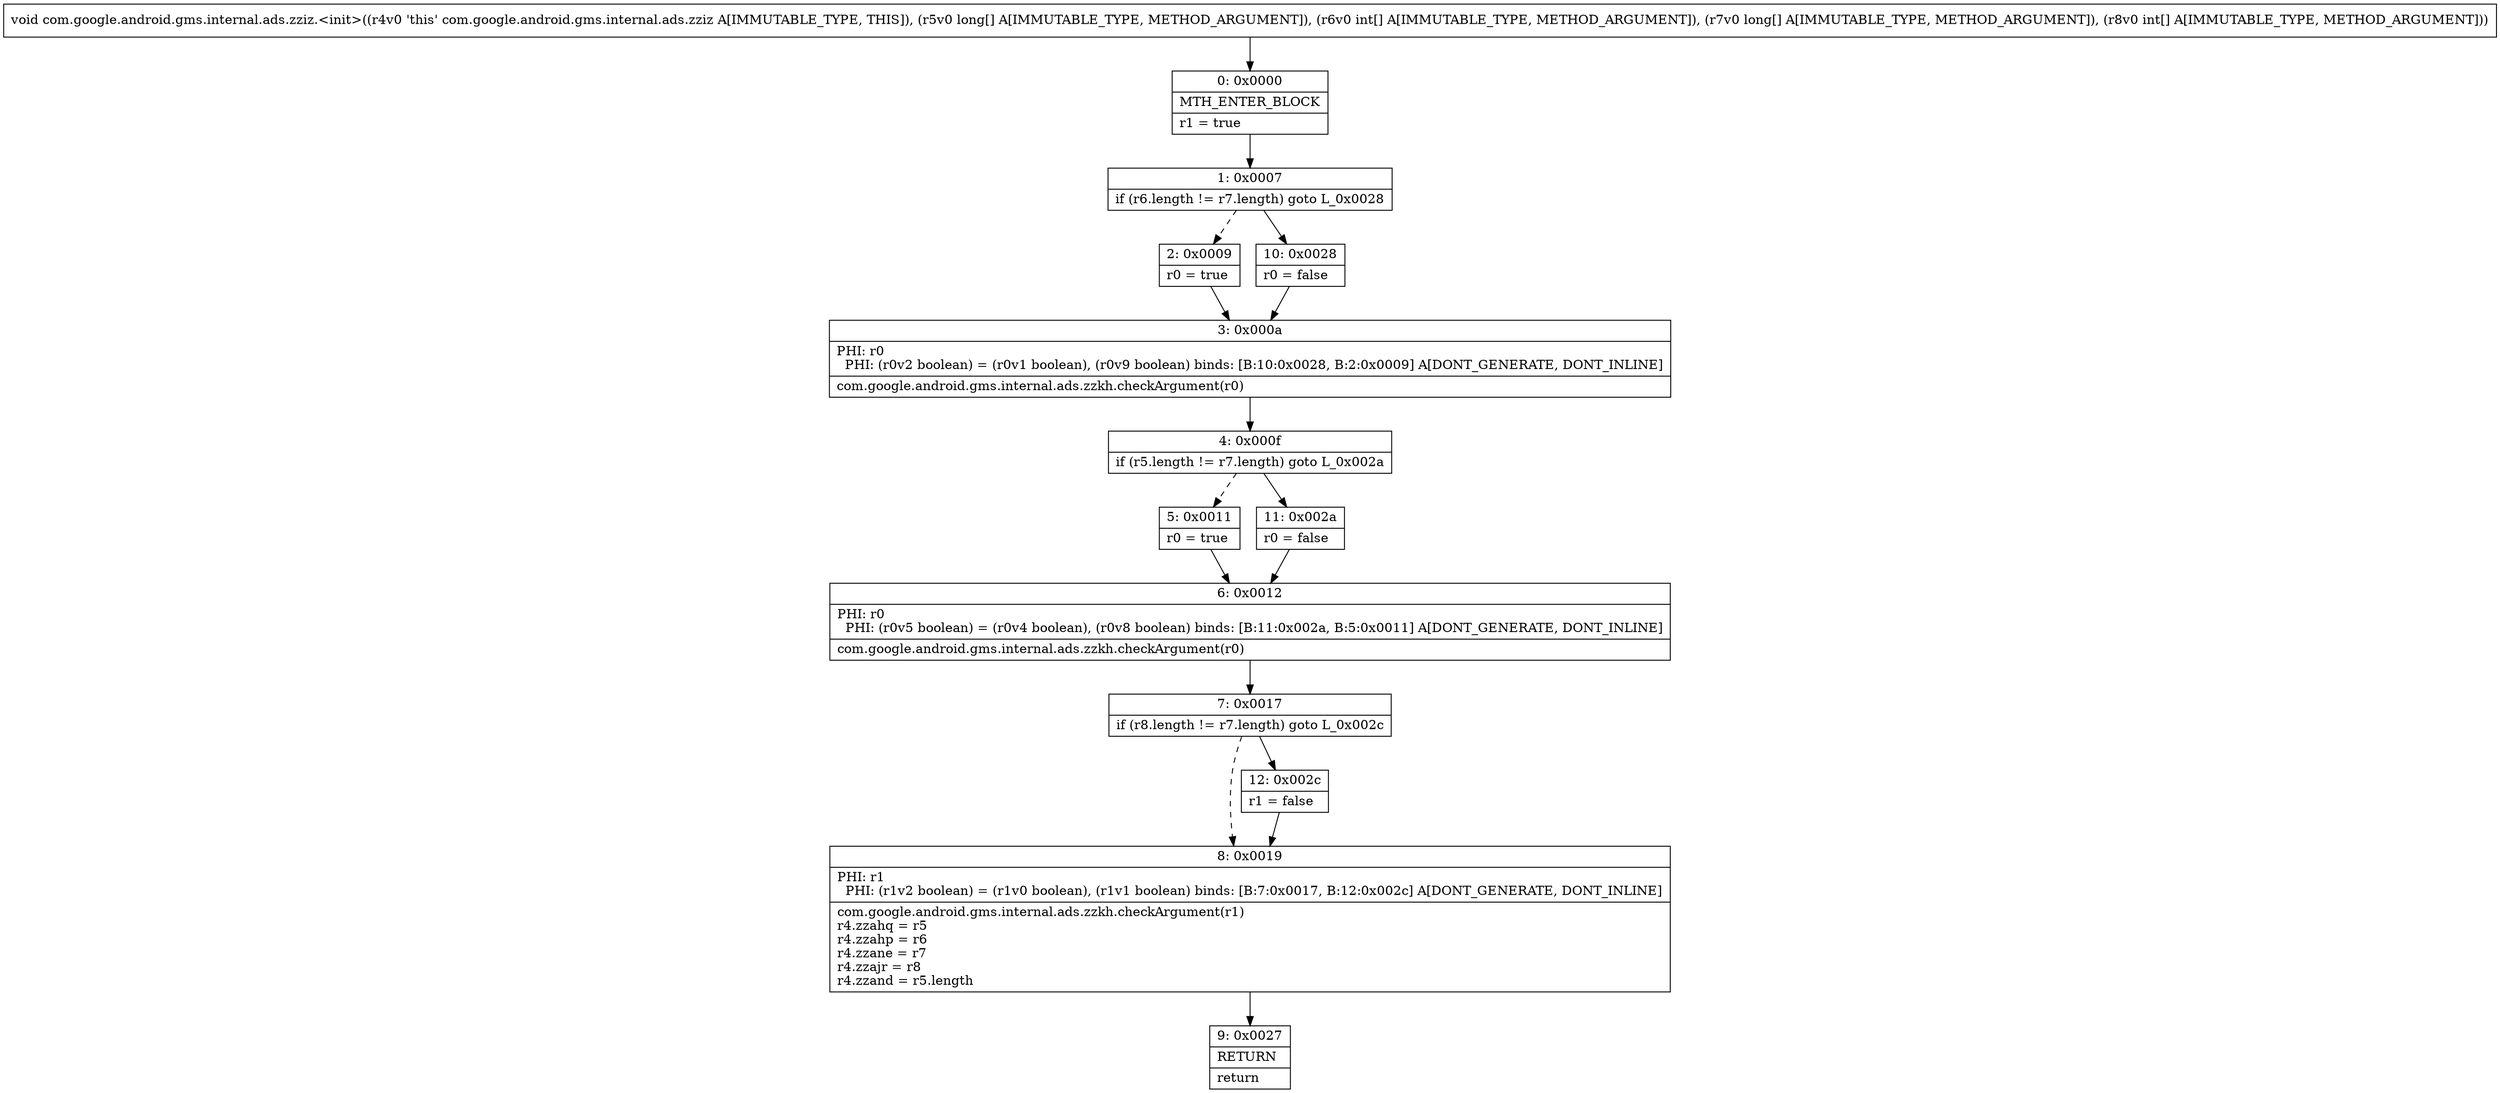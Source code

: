 digraph "CFG forcom.google.android.gms.internal.ads.zziz.\<init\>([J[I[J[I)V" {
Node_0 [shape=record,label="{0\:\ 0x0000|MTH_ENTER_BLOCK\l|r1 = true\l}"];
Node_1 [shape=record,label="{1\:\ 0x0007|if (r6.length != r7.length) goto L_0x0028\l}"];
Node_2 [shape=record,label="{2\:\ 0x0009|r0 = true\l}"];
Node_3 [shape=record,label="{3\:\ 0x000a|PHI: r0 \l  PHI: (r0v2 boolean) = (r0v1 boolean), (r0v9 boolean) binds: [B:10:0x0028, B:2:0x0009] A[DONT_GENERATE, DONT_INLINE]\l|com.google.android.gms.internal.ads.zzkh.checkArgument(r0)\l}"];
Node_4 [shape=record,label="{4\:\ 0x000f|if (r5.length != r7.length) goto L_0x002a\l}"];
Node_5 [shape=record,label="{5\:\ 0x0011|r0 = true\l}"];
Node_6 [shape=record,label="{6\:\ 0x0012|PHI: r0 \l  PHI: (r0v5 boolean) = (r0v4 boolean), (r0v8 boolean) binds: [B:11:0x002a, B:5:0x0011] A[DONT_GENERATE, DONT_INLINE]\l|com.google.android.gms.internal.ads.zzkh.checkArgument(r0)\l}"];
Node_7 [shape=record,label="{7\:\ 0x0017|if (r8.length != r7.length) goto L_0x002c\l}"];
Node_8 [shape=record,label="{8\:\ 0x0019|PHI: r1 \l  PHI: (r1v2 boolean) = (r1v0 boolean), (r1v1 boolean) binds: [B:7:0x0017, B:12:0x002c] A[DONT_GENERATE, DONT_INLINE]\l|com.google.android.gms.internal.ads.zzkh.checkArgument(r1)\lr4.zzahq = r5\lr4.zzahp = r6\lr4.zzane = r7\lr4.zzajr = r8\lr4.zzand = r5.length\l}"];
Node_9 [shape=record,label="{9\:\ 0x0027|RETURN\l|return\l}"];
Node_10 [shape=record,label="{10\:\ 0x0028|r0 = false\l}"];
Node_11 [shape=record,label="{11\:\ 0x002a|r0 = false\l}"];
Node_12 [shape=record,label="{12\:\ 0x002c|r1 = false\l}"];
MethodNode[shape=record,label="{void com.google.android.gms.internal.ads.zziz.\<init\>((r4v0 'this' com.google.android.gms.internal.ads.zziz A[IMMUTABLE_TYPE, THIS]), (r5v0 long[] A[IMMUTABLE_TYPE, METHOD_ARGUMENT]), (r6v0 int[] A[IMMUTABLE_TYPE, METHOD_ARGUMENT]), (r7v0 long[] A[IMMUTABLE_TYPE, METHOD_ARGUMENT]), (r8v0 int[] A[IMMUTABLE_TYPE, METHOD_ARGUMENT])) }"];
MethodNode -> Node_0;
Node_0 -> Node_1;
Node_1 -> Node_2[style=dashed];
Node_1 -> Node_10;
Node_2 -> Node_3;
Node_3 -> Node_4;
Node_4 -> Node_5[style=dashed];
Node_4 -> Node_11;
Node_5 -> Node_6;
Node_6 -> Node_7;
Node_7 -> Node_8[style=dashed];
Node_7 -> Node_12;
Node_8 -> Node_9;
Node_10 -> Node_3;
Node_11 -> Node_6;
Node_12 -> Node_8;
}

